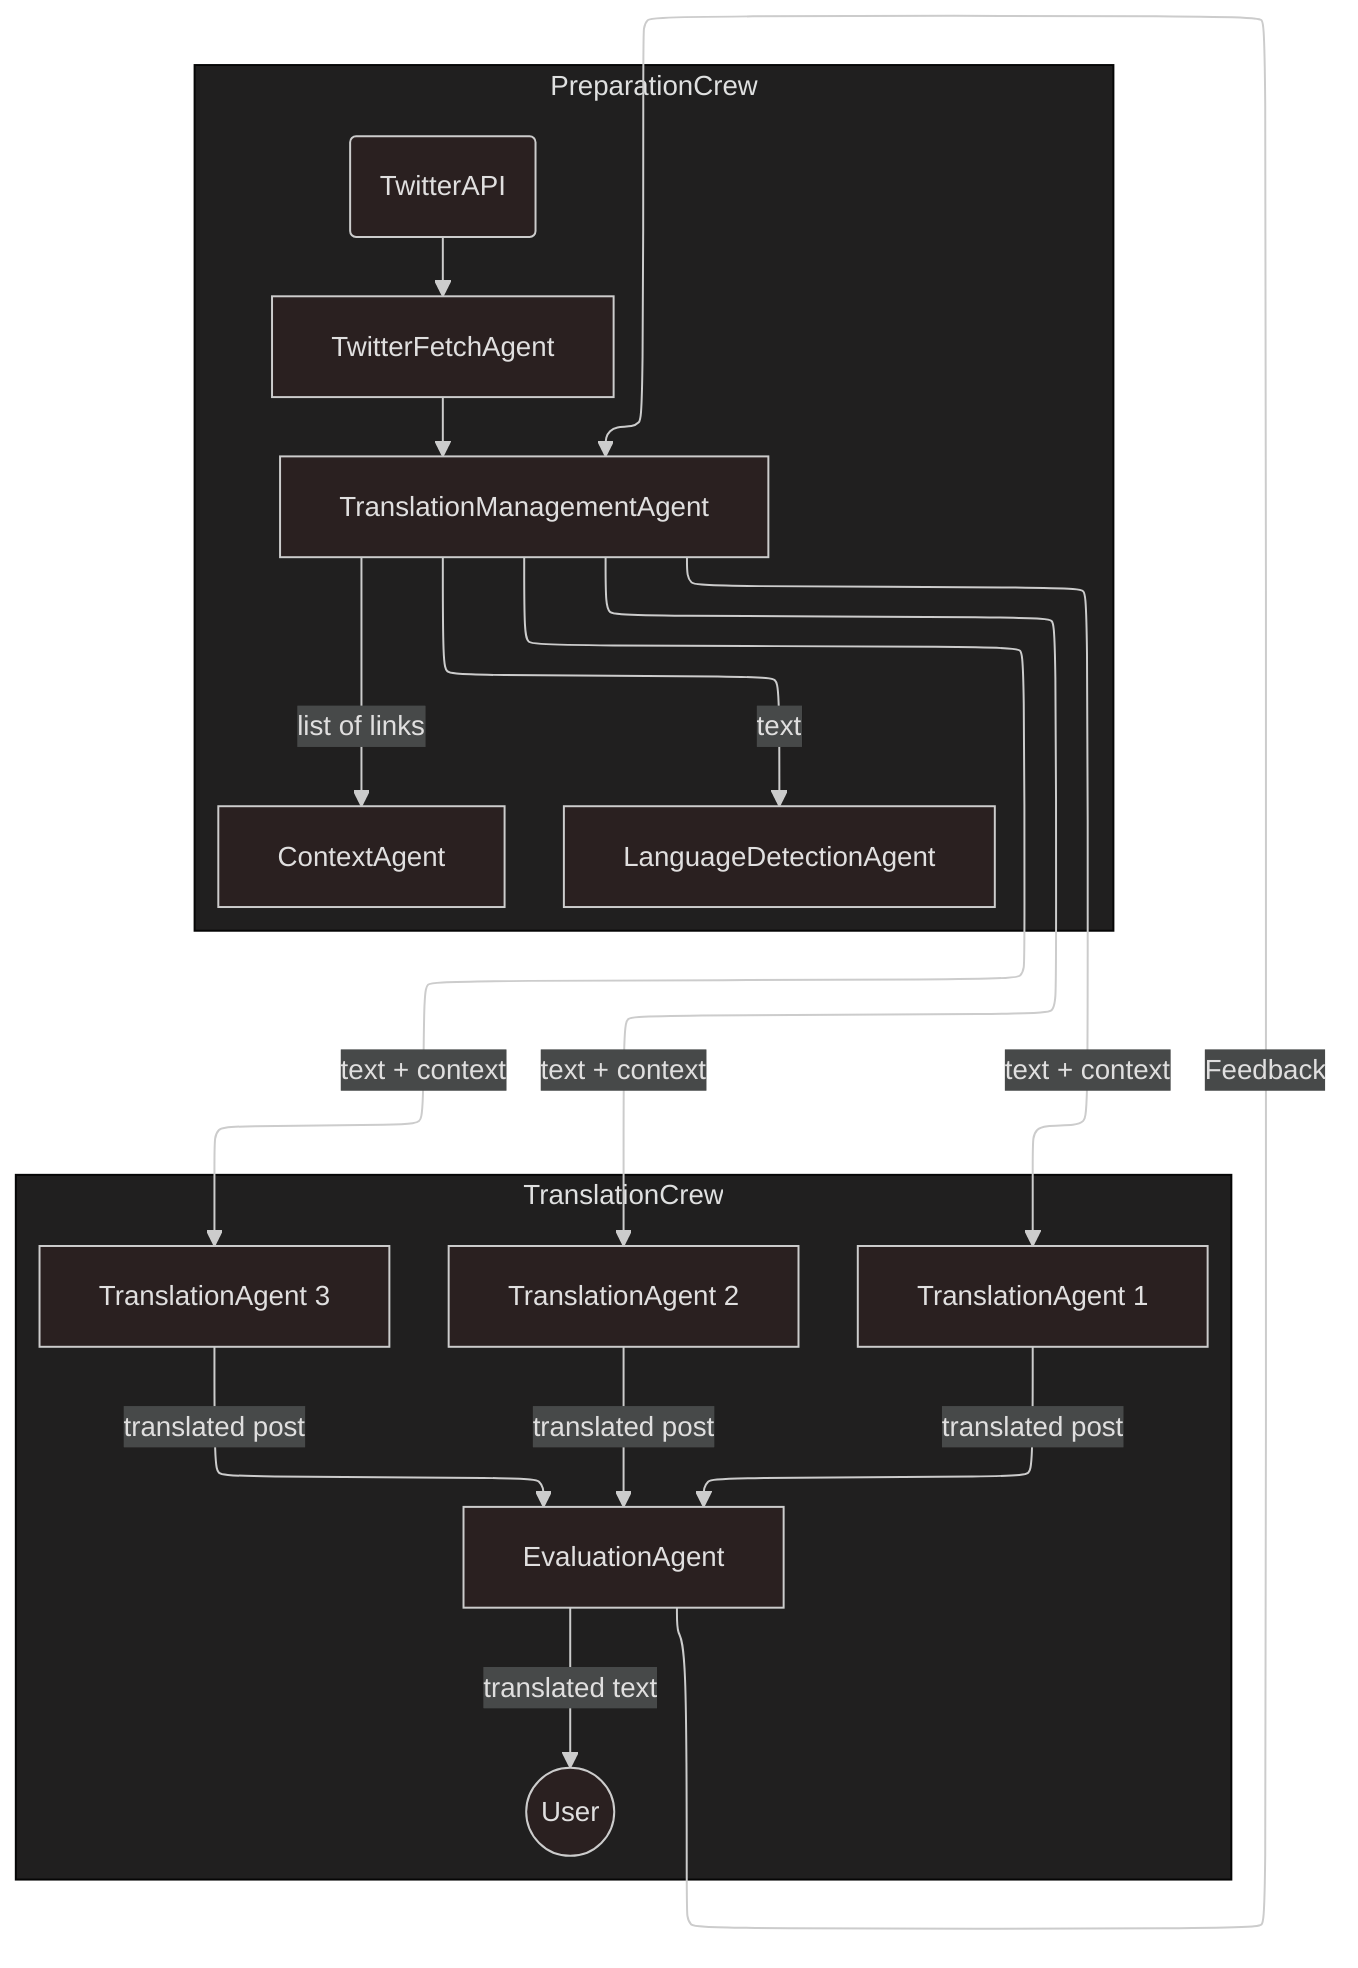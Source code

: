 ---
config:
  theme: neo-dark
  layout: elk
---
flowchart TD
 subgraph PreparationCrew["PreparationCrew"]
        Twitter("TwitterAPI")
        F["TwitterFetchAgent"]
        M["TranslationManagementAgent"]
        L["LanguageDetectionAgent"]
        C["ContextAgent"]
  end
 subgraph TranslationCrew["TranslationCrew"]
        T1["TranslationAgent 1"]
        T2["TranslationAgent 2"]
        T3["TranslationAgent 3"]
        E["EvaluationAgent"]
        U(("User"))
  end
    Twitter --> F
    F --> M
    M -- text --> L
    M -- list of links --> C
    M -- text + context --> T1 & T2 & T3
    T1 -- translated post --> E
    T2 -- translated post --> E
    T3 -- translated post --> E
    E -- Feedback --> M
    E -- translated text --> U